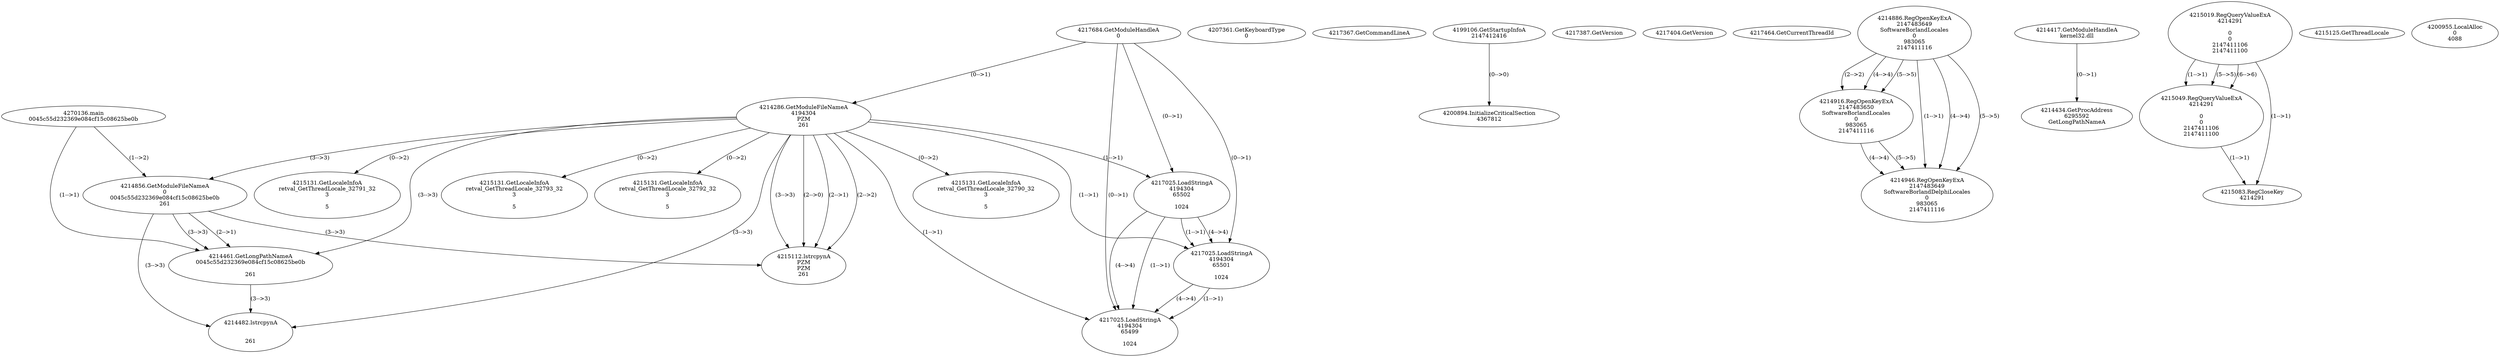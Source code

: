 // Global SCDG with merge call
digraph {
	0 [label="4270136.main
0045c55d232369e084cf15c08625be0b"]
	1 [label="4217684.GetModuleHandleA
0"]
	2 [label="4207361.GetKeyboardType
0"]
	3 [label="4217367.GetCommandLineA
"]
	4 [label="4199106.GetStartupInfoA
2147412416"]
	5 [label="4217387.GetVersion
"]
	6 [label="4217404.GetVersion
"]
	7 [label="4217464.GetCurrentThreadId
"]
	8 [label="4214286.GetModuleFileNameA
4194304
PZM
261"]
	1 -> 8 [label="(0-->1)"]
	9 [label="4214856.GetModuleFileNameA
0
0045c55d232369e084cf15c08625be0b
261"]
	0 -> 9 [label="(1-->2)"]
	8 -> 9 [label="(3-->3)"]
	10 [label="4214886.RegOpenKeyExA
2147483649
Software\Borland\Locales
0
983065
2147411116"]
	11 [label="4214916.RegOpenKeyExA
2147483650
Software\Borland\Locales
0
983065
2147411116"]
	10 -> 11 [label="(2-->2)"]
	10 -> 11 [label="(4-->4)"]
	10 -> 11 [label="(5-->5)"]
	12 [label="4214946.RegOpenKeyExA
2147483649
Software\Borland\Delphi\Locales
0
983065
2147411116"]
	10 -> 12 [label="(1-->1)"]
	10 -> 12 [label="(4-->4)"]
	11 -> 12 [label="(4-->4)"]
	10 -> 12 [label="(5-->5)"]
	11 -> 12 [label="(5-->5)"]
	13 [label="4215112.lstrcpynA
PZM
PZM
261"]
	8 -> 13 [label="(2-->1)"]
	8 -> 13 [label="(2-->2)"]
	8 -> 13 [label="(3-->3)"]
	9 -> 13 [label="(3-->3)"]
	8 -> 13 [label="(2-->0)"]
	14 [label="4214417.GetModuleHandleA
kernel32.dll"]
	15 [label="4214434.GetProcAddress
6295592
GetLongPathNameA"]
	14 -> 15 [label="(0-->1)"]
	16 [label="4214461.GetLongPathNameA
0045c55d232369e084cf15c08625be0b

261"]
	0 -> 16 [label="(1-->1)"]
	9 -> 16 [label="(2-->1)"]
	8 -> 16 [label="(3-->3)"]
	9 -> 16 [label="(3-->3)"]
	17 [label="4214482.lstrcpynA


261"]
	8 -> 17 [label="(3-->3)"]
	9 -> 17 [label="(3-->3)"]
	16 -> 17 [label="(3-->3)"]
	18 [label="4215019.RegQueryValueExA
4214291

0
0
2147411106
2147411100"]
	19 [label="4215049.RegQueryValueExA
4214291

0
0
2147411106
2147411100"]
	18 -> 19 [label="(1-->1)"]
	18 -> 19 [label="(5-->5)"]
	18 -> 19 [label="(6-->6)"]
	20 [label="4215083.RegCloseKey
4214291"]
	18 -> 20 [label="(1-->1)"]
	19 -> 20 [label="(1-->1)"]
	21 [label="4215125.GetThreadLocale
"]
	22 [label="4215131.GetLocaleInfoA
retval_GetThreadLocale_32792_32
3

5"]
	8 -> 22 [label="(0-->2)"]
	23 [label="4217025.LoadStringA
4194304
65502

1024"]
	1 -> 23 [label="(0-->1)"]
	8 -> 23 [label="(1-->1)"]
	24 [label="4217025.LoadStringA
4194304
65501

1024"]
	1 -> 24 [label="(0-->1)"]
	8 -> 24 [label="(1-->1)"]
	23 -> 24 [label="(1-->1)"]
	23 -> 24 [label="(4-->4)"]
	25 [label="4200894.InitializeCriticalSection
4367812"]
	4 -> 25 [label="(0-->0)"]
	26 [label="4200955.LocalAlloc
0
4088"]
	27 [label="4215131.GetLocaleInfoA
retval_GetThreadLocale_32790_32
3

5"]
	8 -> 27 [label="(0-->2)"]
	28 [label="4215131.GetLocaleInfoA
retval_GetThreadLocale_32791_32
3

5"]
	8 -> 28 [label="(0-->2)"]
	29 [label="4217025.LoadStringA
4194304
65499

1024"]
	1 -> 29 [label="(0-->1)"]
	8 -> 29 [label="(1-->1)"]
	23 -> 29 [label="(1-->1)"]
	24 -> 29 [label="(1-->1)"]
	23 -> 29 [label="(4-->4)"]
	24 -> 29 [label="(4-->4)"]
	30 [label="4215131.GetLocaleInfoA
retval_GetThreadLocale_32793_32
3

5"]
	8 -> 30 [label="(0-->2)"]
}

